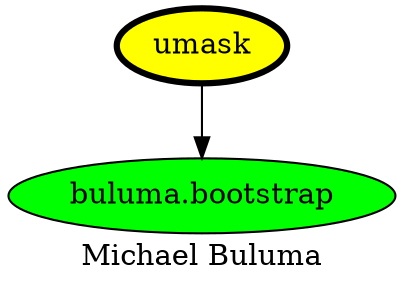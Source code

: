 digraph PhiloDilemma {
  label = "Michael Buluma" ;
  overlap=false
  {
    "umask" [fillcolor=yellow style=filled penwidth=3]
    "buluma.bootstrap" [fillcolor=green style=filled]
  }
  "umask" -> "buluma.bootstrap"
}

